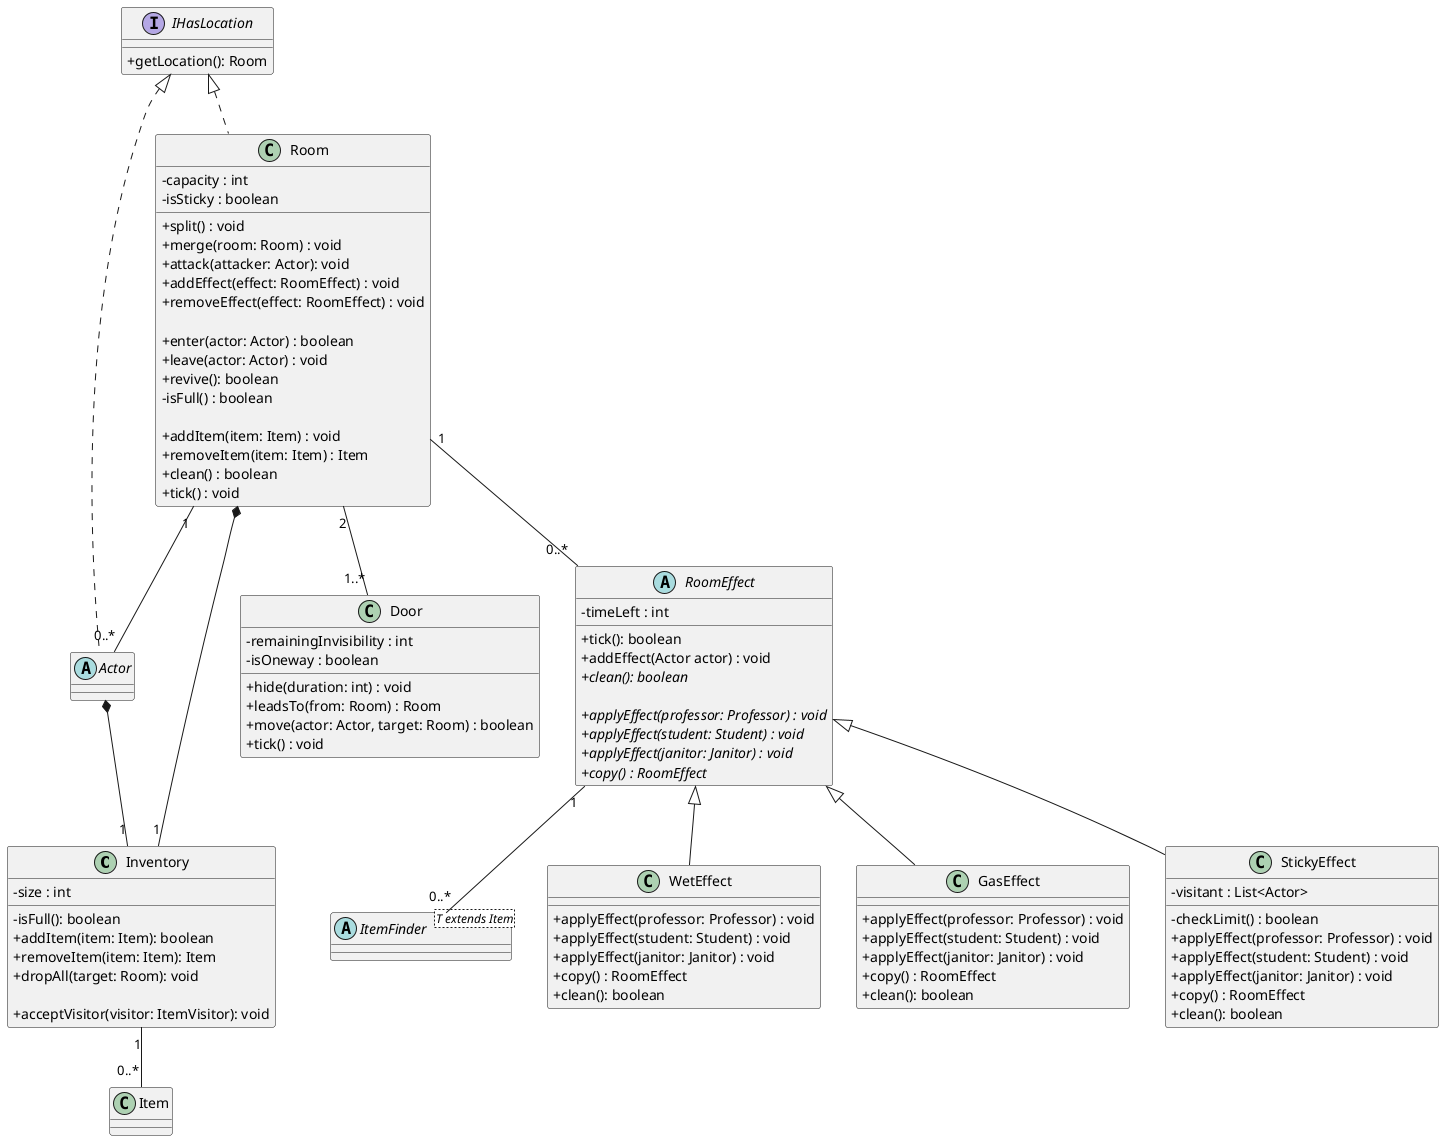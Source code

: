 @startuml Room
skinparam classAttributeIconSize 0

'Inventory ----------------------------------------
class Inventory {
    - size : int

    - isFull(): boolean
    + addItem(item: Item): boolean
    + removeItem(item: Item): Item
    + dropAll(target: Room): void

    + acceptVisitor(visitor: ItemVisitor): void
}

Inventory "1" -- "0..*" Item

' azért asszociáció, mivel ettől még az item-nek van egyedi léte

Actor *--"1" Inventory
Room *-- "1" Inventory


abstract class Actor {

}


class Room {
    - capacity : int
    - isSticky : boolean

    + split() : void
    + merge(room: Room) : void
    + attack(attacker: Actor): void
    + addEffect(effect: RoomEffect) : void
    + removeEffect(effect: RoomEffect) : void
    
    + enter(actor: Actor) : boolean
    + leave(actor: Actor) : void
    + revive(): boolean
    - isFull() : boolean

    + addItem(item: Item) : void
    + removeItem(item: Item) : Item
    + clean() : boolean
    + tick() : void
}

class Door {
    - remainingInvisibility : int
    - isOneway : boolean

    + hide(duration: int) : void
    + leadsTo(from: Room) : Room
    + move(actor: Actor, target: Room) : boolean
    + tick() : void
}

Room "1" -- "0..*" Actor 
Room "2" -- "1..*" Door
Room "1" -- "0..*" RoomEffect

interface IHasLocation {
    + getLocation(): Room
}

IHasLocation <|.. Room
IHasLocation <|.. Actor

'Effect -------------------------------------------
abstract class RoomEffect {
    - timeLeft : int
    + tick(): boolean
    + addEffect(Actor actor) : void
    + {abstract} clean(): boolean

    + {abstract} applyEffect(professor: Professor) : void
    + {abstract} applyEffect(student: Student) : void
    + {abstract} applyEffect(janitor: Janitor) : void
    + {abstract} copy() : RoomEffect
}
' tick returns false when the effect expires

RoomEffect "1" -- "0..*" ItemFinder
RoomEffect <|-- WetEffect
RoomEffect <|-- GasEffect
RoomEffect <|-- StickyEffect

class WetEffect {
    + applyEffect(professor: Professor) : void
    + applyEffect(student: Student) : void
    + applyEffect(janitor: Janitor) : void
    + copy() : RoomEffect
    + clean(): boolean
}

class GasEffect {
    + applyEffect(professor: Professor) : void
    + applyEffect(student: Student) : void
    + applyEffect(janitor: Janitor) : void
    + copy() : RoomEffect
    + clean(): boolean
}

class StickyEffect {
    - visitant : List<Actor>
    - checkLimit() : boolean
    + applyEffect(professor: Professor) : void
    + applyEffect(student: Student) : void
    + applyEffect(janitor: Janitor) : void
    + copy() : RoomEffect
    + clean(): boolean
}

'State --------------------------------------------

abstract class ItemFinder<T extends Item> {

}
